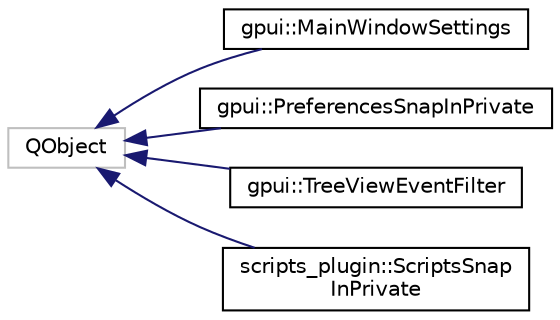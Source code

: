 digraph "Graphical Class Hierarchy"
{
 // LATEX_PDF_SIZE
  edge [fontname="Helvetica",fontsize="10",labelfontname="Helvetica",labelfontsize="10"];
  node [fontname="Helvetica",fontsize="10",shape=record];
  rankdir="LR";
  Node287 [label="QObject",height=0.2,width=0.4,color="grey75", fillcolor="white", style="filled",tooltip=" "];
  Node287 -> Node0 [dir="back",color="midnightblue",fontsize="10",style="solid",fontname="Helvetica"];
  Node0 [label="gpui::MainWindowSettings",height=0.2,width=0.4,color="black", fillcolor="white", style="filled",URL="$classgpui_1_1_main_window_settings.html",tooltip=" "];
  Node287 -> Node289 [dir="back",color="midnightblue",fontsize="10",style="solid",fontname="Helvetica"];
  Node289 [label="gpui::PreferencesSnapInPrivate",height=0.2,width=0.4,color="black", fillcolor="white", style="filled",URL="$classgpui_1_1_preferences_snap_in_private.html",tooltip=" "];
  Node287 -> Node290 [dir="back",color="midnightblue",fontsize="10",style="solid",fontname="Helvetica"];
  Node290 [label="gpui::TreeViewEventFilter",height=0.2,width=0.4,color="black", fillcolor="white", style="filled",URL="$classgpui_1_1_tree_view_event_filter.html",tooltip=" "];
  Node287 -> Node291 [dir="back",color="midnightblue",fontsize="10",style="solid",fontname="Helvetica"];
  Node291 [label="scripts_plugin::ScriptsSnap\lInPrivate",height=0.2,width=0.4,color="black", fillcolor="white", style="filled",URL="$classscripts__plugin_1_1_scripts_snap_in_private.html",tooltip=" "];
}
